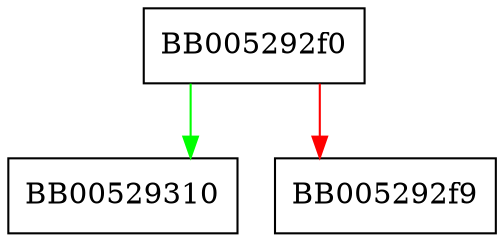 digraph ASYNC_WAIT_CTX_get_callback {
  node [shape="box"];
  graph [splines=ortho];
  BB005292f0 -> BB00529310 [color="green"];
  BB005292f0 -> BB005292f9 [color="red"];
}